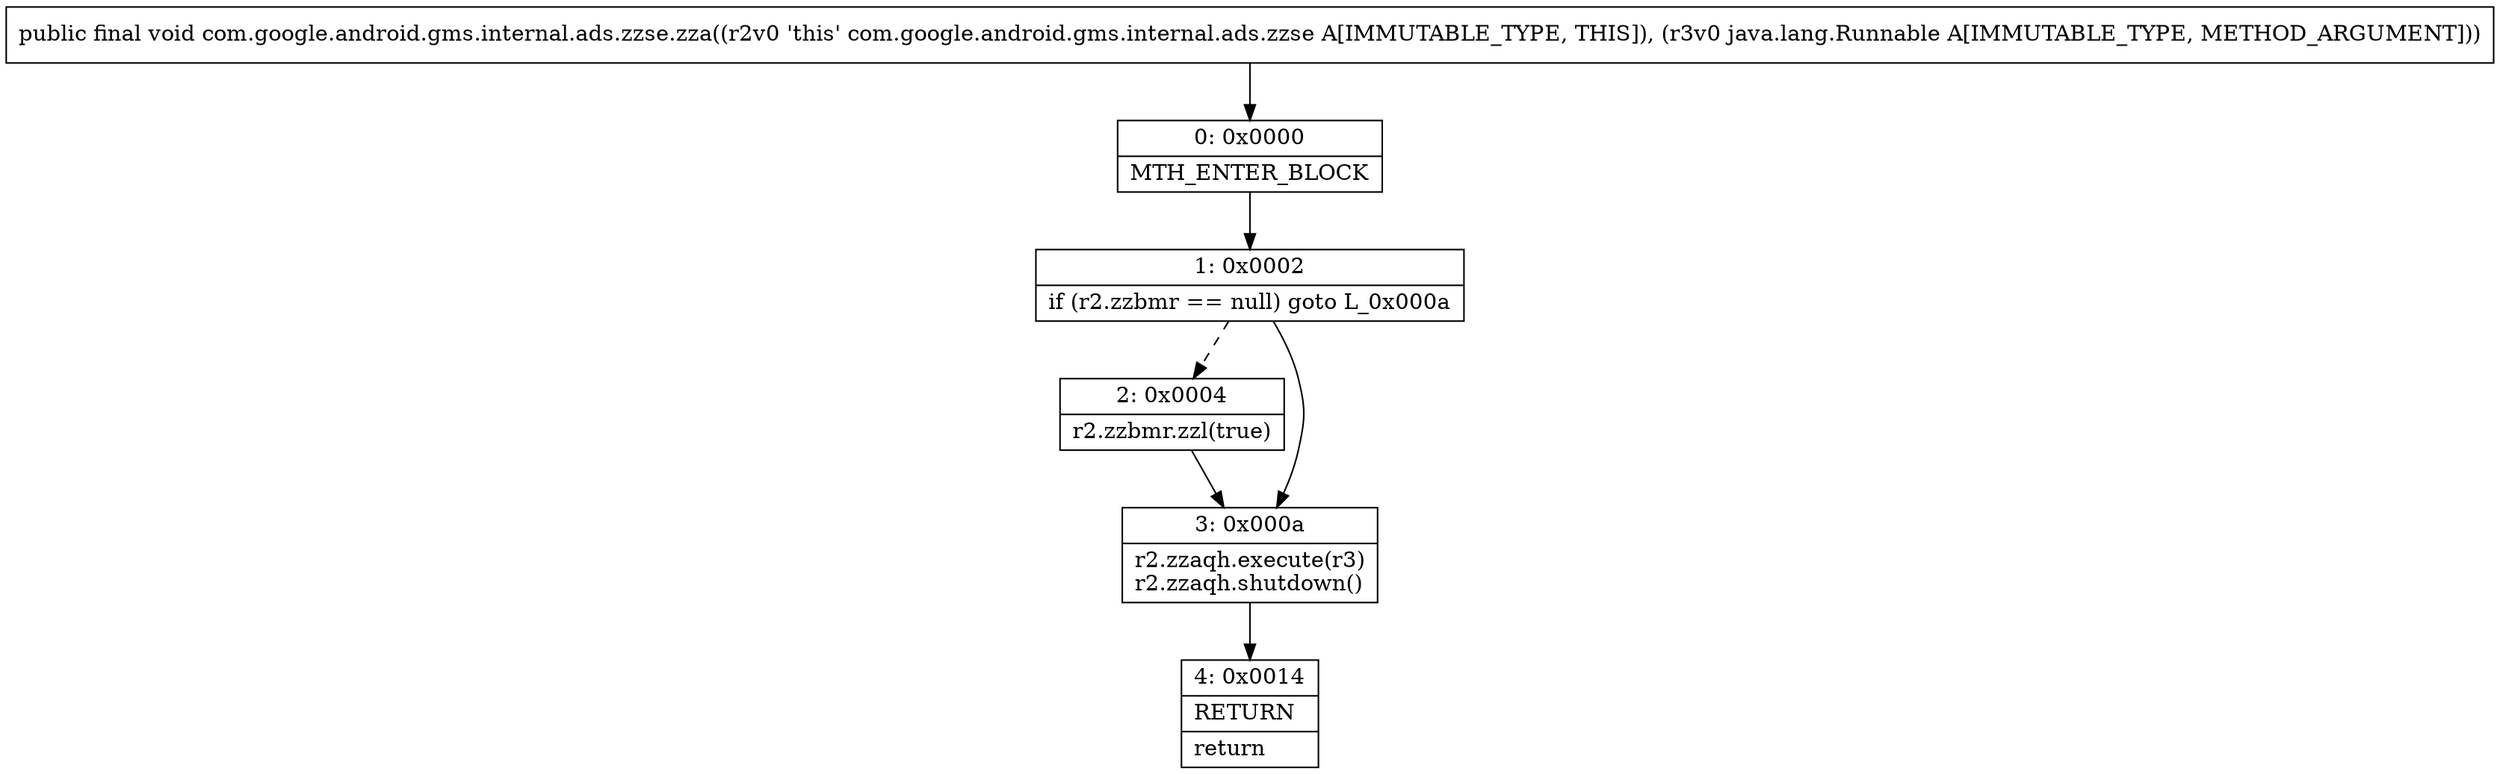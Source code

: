 digraph "CFG forcom.google.android.gms.internal.ads.zzse.zza(Ljava\/lang\/Runnable;)V" {
Node_0 [shape=record,label="{0\:\ 0x0000|MTH_ENTER_BLOCK\l}"];
Node_1 [shape=record,label="{1\:\ 0x0002|if (r2.zzbmr == null) goto L_0x000a\l}"];
Node_2 [shape=record,label="{2\:\ 0x0004|r2.zzbmr.zzl(true)\l}"];
Node_3 [shape=record,label="{3\:\ 0x000a|r2.zzaqh.execute(r3)\lr2.zzaqh.shutdown()\l}"];
Node_4 [shape=record,label="{4\:\ 0x0014|RETURN\l|return\l}"];
MethodNode[shape=record,label="{public final void com.google.android.gms.internal.ads.zzse.zza((r2v0 'this' com.google.android.gms.internal.ads.zzse A[IMMUTABLE_TYPE, THIS]), (r3v0 java.lang.Runnable A[IMMUTABLE_TYPE, METHOD_ARGUMENT])) }"];
MethodNode -> Node_0;
Node_0 -> Node_1;
Node_1 -> Node_2[style=dashed];
Node_1 -> Node_3;
Node_2 -> Node_3;
Node_3 -> Node_4;
}

